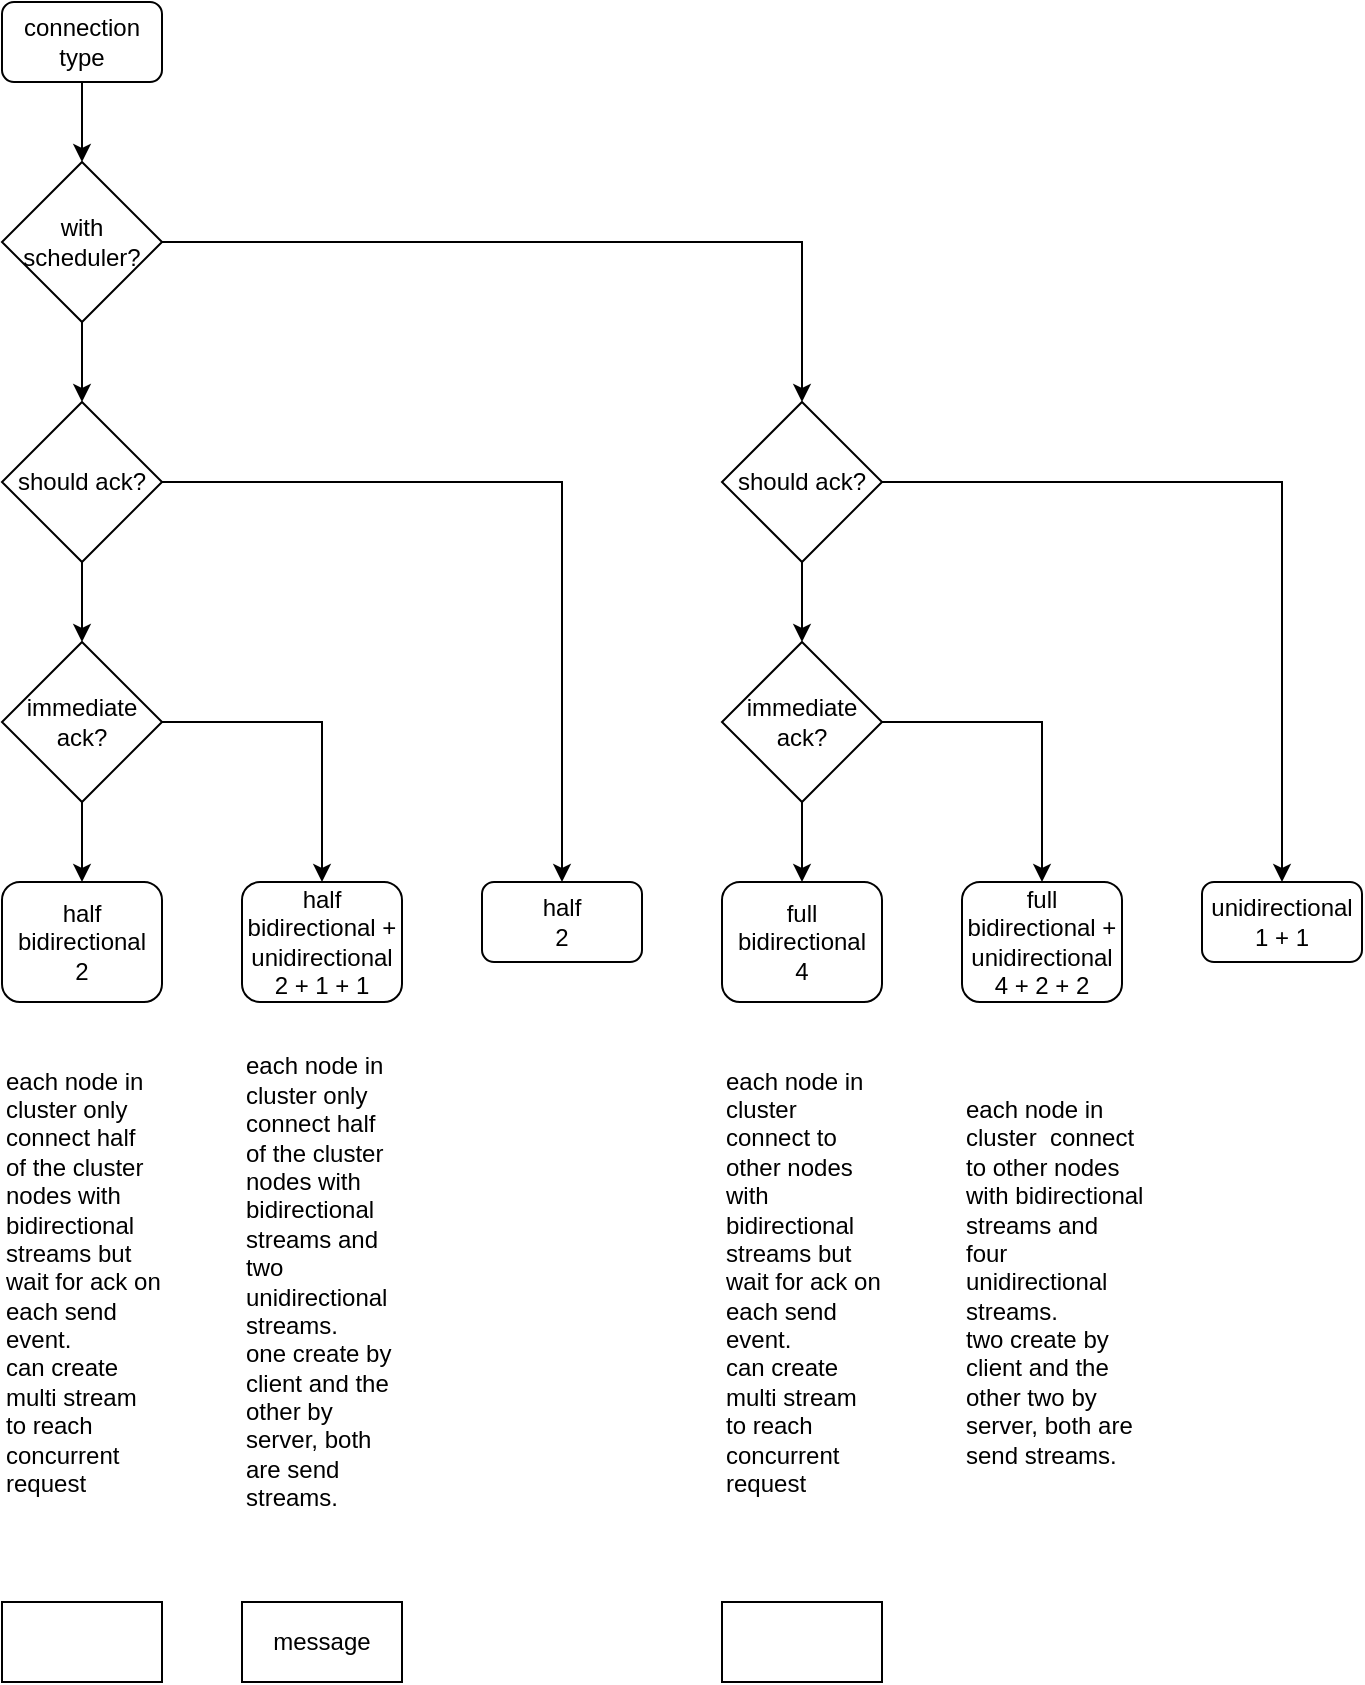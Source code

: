 <mxfile version="20.3.0" type="device"><diagram id="0pK7nLw_5ENIBuHSOaDI" name="第 1 页"><mxGraphModel dx="841" dy="671" grid="1" gridSize="10" guides="1" tooltips="1" connect="1" arrows="1" fold="1" page="1" pageScale="1" pageWidth="2339" pageHeight="3300" math="0" shadow="0"><root><mxCell id="0"/><mxCell id="1" parent="0"/><mxCell id="VFtK1JfxG6Toxf9paQ3t-4" style="edgeStyle=orthogonalEdgeStyle;rounded=0;orthogonalLoop=1;jettySize=auto;html=1;exitX=1;exitY=0.5;exitDx=0;exitDy=0;" edge="1" parent="1" source="VFtK1JfxG6Toxf9paQ3t-1" target="VFtK1JfxG6Toxf9paQ3t-2"><mxGeometry relative="1" as="geometry"/></mxCell><mxCell id="VFtK1JfxG6Toxf9paQ3t-5" style="edgeStyle=orthogonalEdgeStyle;rounded=0;orthogonalLoop=1;jettySize=auto;html=1;exitX=0.5;exitY=1;exitDx=0;exitDy=0;entryX=0.5;entryY=0;entryDx=0;entryDy=0;" edge="1" parent="1" source="VFtK1JfxG6Toxf9paQ3t-1" target="VFtK1JfxG6Toxf9paQ3t-3"><mxGeometry relative="1" as="geometry"/></mxCell><mxCell id="VFtK1JfxG6Toxf9paQ3t-1" value="with scheduler?" style="rhombus;whiteSpace=wrap;html=1;" vertex="1" parent="1"><mxGeometry x="280" y="120" width="80" height="80" as="geometry"/></mxCell><mxCell id="VFtK1JfxG6Toxf9paQ3t-20" style="edgeStyle=orthogonalEdgeStyle;rounded=0;orthogonalLoop=1;jettySize=auto;html=1;exitX=0.5;exitY=1;exitDx=0;exitDy=0;entryX=0.5;entryY=0;entryDx=0;entryDy=0;" edge="1" parent="1" source="VFtK1JfxG6Toxf9paQ3t-2" target="VFtK1JfxG6Toxf9paQ3t-8"><mxGeometry relative="1" as="geometry"/></mxCell><mxCell id="VFtK1JfxG6Toxf9paQ3t-24" style="edgeStyle=orthogonalEdgeStyle;rounded=0;orthogonalLoop=1;jettySize=auto;html=1;exitX=1;exitY=0.5;exitDx=0;exitDy=0;" edge="1" parent="1" source="VFtK1JfxG6Toxf9paQ3t-2" target="VFtK1JfxG6Toxf9paQ3t-23"><mxGeometry relative="1" as="geometry"/></mxCell><mxCell id="VFtK1JfxG6Toxf9paQ3t-2" value="should ack?" style="rhombus;whiteSpace=wrap;html=1;" vertex="1" parent="1"><mxGeometry x="640" y="240" width="80" height="80" as="geometry"/></mxCell><mxCell id="VFtK1JfxG6Toxf9paQ3t-9" style="edgeStyle=orthogonalEdgeStyle;rounded=0;orthogonalLoop=1;jettySize=auto;html=1;exitX=0.5;exitY=1;exitDx=0;exitDy=0;entryX=0.5;entryY=0;entryDx=0;entryDy=0;" edge="1" parent="1" source="VFtK1JfxG6Toxf9paQ3t-3" target="VFtK1JfxG6Toxf9paQ3t-7"><mxGeometry relative="1" as="geometry"/></mxCell><mxCell id="VFtK1JfxG6Toxf9paQ3t-18" style="edgeStyle=orthogonalEdgeStyle;rounded=0;orthogonalLoop=1;jettySize=auto;html=1;exitX=1;exitY=0.5;exitDx=0;exitDy=0;" edge="1" parent="1" source="VFtK1JfxG6Toxf9paQ3t-3" target="VFtK1JfxG6Toxf9paQ3t-17"><mxGeometry relative="1" as="geometry"/></mxCell><mxCell id="VFtK1JfxG6Toxf9paQ3t-3" value="should ack?" style="rhombus;whiteSpace=wrap;html=1;" vertex="1" parent="1"><mxGeometry x="280" y="240" width="80" height="80" as="geometry"/></mxCell><mxCell id="VFtK1JfxG6Toxf9paQ3t-19" style="edgeStyle=orthogonalEdgeStyle;rounded=0;orthogonalLoop=1;jettySize=auto;html=1;exitX=0.5;exitY=1;exitDx=0;exitDy=0;entryX=0.5;entryY=0;entryDx=0;entryDy=0;" edge="1" parent="1" source="VFtK1JfxG6Toxf9paQ3t-6" target="VFtK1JfxG6Toxf9paQ3t-1"><mxGeometry relative="1" as="geometry"/></mxCell><mxCell id="VFtK1JfxG6Toxf9paQ3t-6" value="connection type" style="rounded=1;whiteSpace=wrap;html=1;" vertex="1" parent="1"><mxGeometry x="280" y="40" width="80" height="40" as="geometry"/></mxCell><mxCell id="VFtK1JfxG6Toxf9paQ3t-13" style="edgeStyle=orthogonalEdgeStyle;rounded=0;orthogonalLoop=1;jettySize=auto;html=1;exitX=1;exitY=0.5;exitDx=0;exitDy=0;entryX=0.5;entryY=0;entryDx=0;entryDy=0;" edge="1" parent="1" source="VFtK1JfxG6Toxf9paQ3t-7" target="VFtK1JfxG6Toxf9paQ3t-12"><mxGeometry relative="1" as="geometry"/></mxCell><mxCell id="VFtK1JfxG6Toxf9paQ3t-14" style="edgeStyle=orthogonalEdgeStyle;rounded=0;orthogonalLoop=1;jettySize=auto;html=1;exitX=0.5;exitY=1;exitDx=0;exitDy=0;entryX=0.5;entryY=0;entryDx=0;entryDy=0;" edge="1" parent="1" source="VFtK1JfxG6Toxf9paQ3t-7" target="VFtK1JfxG6Toxf9paQ3t-11"><mxGeometry relative="1" as="geometry"/></mxCell><mxCell id="VFtK1JfxG6Toxf9paQ3t-7" value="immediate ack?" style="rhombus;whiteSpace=wrap;html=1;" vertex="1" parent="1"><mxGeometry x="280" y="360" width="80" height="80" as="geometry"/></mxCell><mxCell id="VFtK1JfxG6Toxf9paQ3t-21" style="edgeStyle=orthogonalEdgeStyle;rounded=0;orthogonalLoop=1;jettySize=auto;html=1;exitX=0.5;exitY=1;exitDx=0;exitDy=0;" edge="1" parent="1" source="VFtK1JfxG6Toxf9paQ3t-8" target="VFtK1JfxG6Toxf9paQ3t-16"><mxGeometry relative="1" as="geometry"/></mxCell><mxCell id="VFtK1JfxG6Toxf9paQ3t-22" style="edgeStyle=orthogonalEdgeStyle;rounded=0;orthogonalLoop=1;jettySize=auto;html=1;exitX=1;exitY=0.5;exitDx=0;exitDy=0;" edge="1" parent="1" source="VFtK1JfxG6Toxf9paQ3t-8" target="VFtK1JfxG6Toxf9paQ3t-15"><mxGeometry relative="1" as="geometry"/></mxCell><mxCell id="VFtK1JfxG6Toxf9paQ3t-8" value="immediate ack?" style="rhombus;whiteSpace=wrap;html=1;" vertex="1" parent="1"><mxGeometry x="640" y="360" width="80" height="80" as="geometry"/></mxCell><mxCell id="VFtK1JfxG6Toxf9paQ3t-11" value="half bidirectional&lt;br&gt;2" style="rounded=1;whiteSpace=wrap;html=1;" vertex="1" parent="1"><mxGeometry x="280" y="480" width="80" height="60" as="geometry"/></mxCell><mxCell id="VFtK1JfxG6Toxf9paQ3t-12" value="half bidirectional + unidirectional&lt;br&gt;2 + 1 + 1" style="rounded=1;whiteSpace=wrap;html=1;" vertex="1" parent="1"><mxGeometry x="400" y="480" width="80" height="60" as="geometry"/></mxCell><mxCell id="VFtK1JfxG6Toxf9paQ3t-15" value="full bidirectional + unidirectional&lt;br&gt;4 + 2 + 2" style="rounded=1;whiteSpace=wrap;html=1;" vertex="1" parent="1"><mxGeometry x="760" y="480" width="80" height="60" as="geometry"/></mxCell><mxCell id="VFtK1JfxG6Toxf9paQ3t-16" value="full bidirectional&lt;br&gt;4" style="rounded=1;whiteSpace=wrap;html=1;" vertex="1" parent="1"><mxGeometry x="640" y="480" width="80" height="60" as="geometry"/></mxCell><mxCell id="VFtK1JfxG6Toxf9paQ3t-17" value="half&lt;br&gt;2" style="rounded=1;whiteSpace=wrap;html=1;" vertex="1" parent="1"><mxGeometry x="520" y="480" width="80" height="40" as="geometry"/></mxCell><mxCell id="VFtK1JfxG6Toxf9paQ3t-23" value="unidirectional&lt;br&gt;1 + 1" style="rounded=1;whiteSpace=wrap;html=1;" vertex="1" parent="1"><mxGeometry x="880" y="480" width="80" height="40" as="geometry"/></mxCell><mxCell id="VFtK1JfxG6Toxf9paQ3t-27" value="each node in cluster only connect half of the cluster nodes with bidirectional streams but wait for ack on each send event.&lt;br&gt;can create multi stream to reach concurrent request" style="text;html=1;strokeColor=none;fillColor=none;align=left;verticalAlign=middle;whiteSpace=wrap;rounded=0;" vertex="1" parent="1"><mxGeometry x="280" y="560" width="80" height="240" as="geometry"/></mxCell><mxCell id="VFtK1JfxG6Toxf9paQ3t-29" value="each node in cluster only connect half of the cluster nodes with bidirectional streams and two unidirectional streams.&lt;br&gt;one create by client and the other by server, both are send streams." style="text;html=1;strokeColor=none;fillColor=none;align=left;verticalAlign=middle;whiteSpace=wrap;rounded=0;" vertex="1" parent="1"><mxGeometry x="400" y="560" width="80" height="240" as="geometry"/></mxCell><mxCell id="VFtK1JfxG6Toxf9paQ3t-30" value="each node in cluster&amp;nbsp; connect to other nodes with bidirectional streams but wait for ack on each send event.&lt;br&gt;can create multi stream to reach concurrent request" style="text;html=1;strokeColor=none;fillColor=none;align=left;verticalAlign=middle;whiteSpace=wrap;rounded=0;" vertex="1" parent="1"><mxGeometry x="640" y="560" width="80" height="240" as="geometry"/></mxCell><mxCell id="VFtK1JfxG6Toxf9paQ3t-31" value="each node in cluster&amp;nbsp; connect to other nodes with&amp;nbsp;bidirectional streams and four unidirectional streams.&lt;br&gt;two create by client and the other two by server, both are send streams." style="text;html=1;strokeColor=none;fillColor=none;align=left;verticalAlign=middle;whiteSpace=wrap;rounded=0;" vertex="1" parent="1"><mxGeometry x="760" y="560" width="80" height="240" as="geometry"/></mxCell><mxCell id="VFtK1JfxG6Toxf9paQ3t-32" value="message" style="rounded=0;whiteSpace=wrap;html=1;" vertex="1" parent="1"><mxGeometry x="400" y="840" width="80" height="40" as="geometry"/></mxCell><mxCell id="VFtK1JfxG6Toxf9paQ3t-33" value="" style="rounded=0;whiteSpace=wrap;html=1;" vertex="1" parent="1"><mxGeometry x="280" y="840" width="80" height="40" as="geometry"/></mxCell><mxCell id="VFtK1JfxG6Toxf9paQ3t-34" value="" style="rounded=0;whiteSpace=wrap;html=1;" vertex="1" parent="1"><mxGeometry x="640" y="840" width="80" height="40" as="geometry"/></mxCell></root></mxGraphModel></diagram></mxfile>